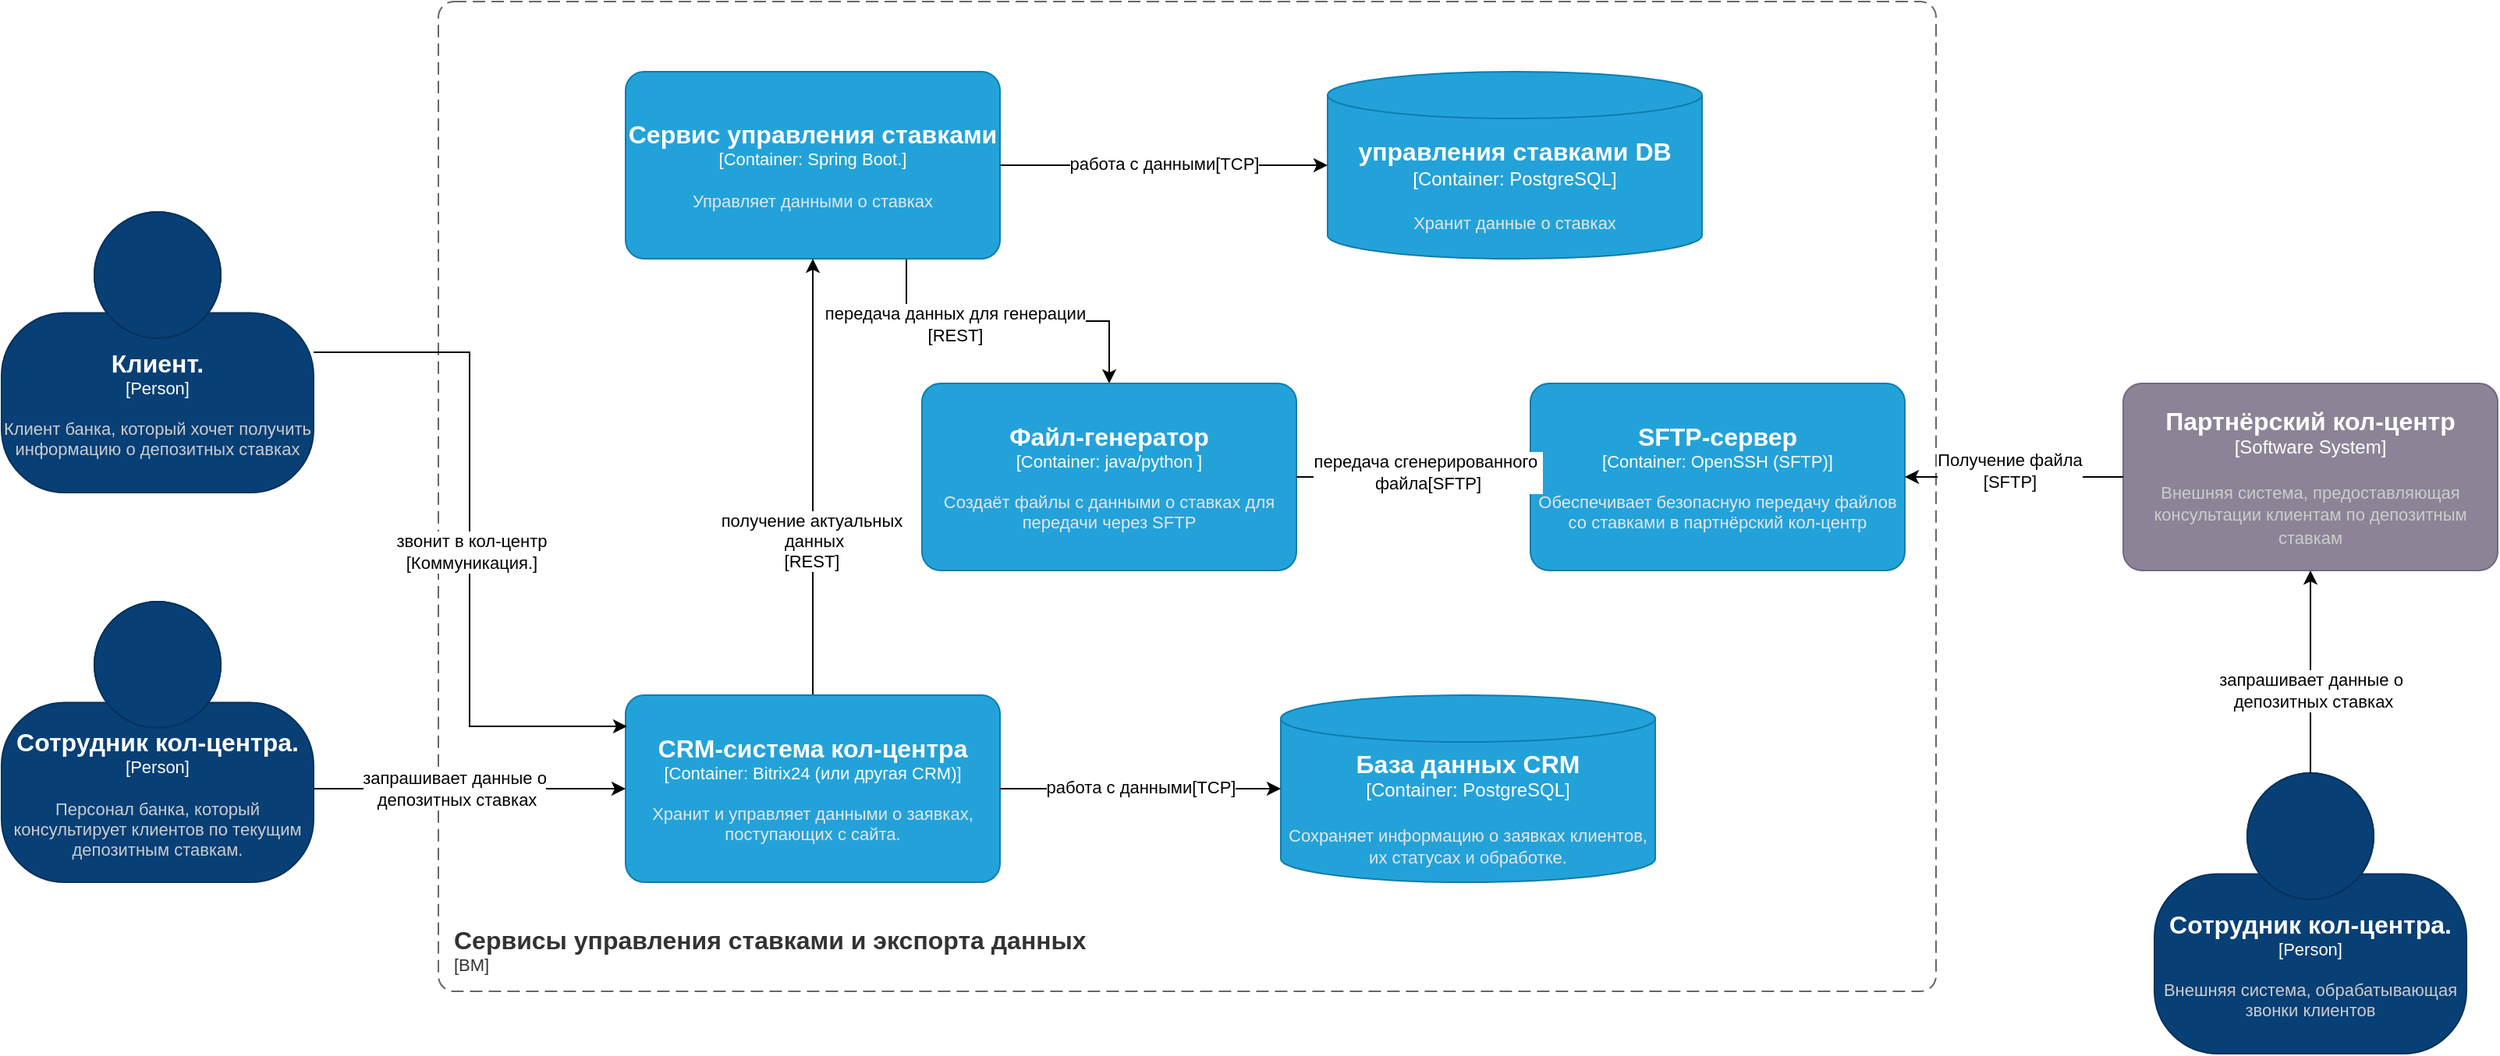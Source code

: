 <mxfile version="24.7.17">
  <diagram name="Страница — 1" id="Fc9lJ4WwUG2tTuxpPRcn">
    <mxGraphModel dx="1418" dy="828" grid="1" gridSize="10" guides="1" tooltips="1" connect="1" arrows="1" fold="1" page="1" pageScale="1" pageWidth="1654" pageHeight="1169" math="0" shadow="0">
      <root>
        <mxCell id="0" />
        <mxCell id="1" parent="0" />
        <mxCell id="XtzKmOffJc4cOsr6fIoQ-16" style="edgeStyle=orthogonalEdgeStyle;rounded=0;orthogonalLoop=1;jettySize=auto;html=1;" parent="1" source="XOIV0Sq1WjrVodkZkcDD-1" target="XOIV0Sq1WjrVodkZkcDD-4" edge="1">
          <mxGeometry relative="1" as="geometry">
            <Array as="points">
              <mxPoint x="620" y="360" />
              <mxPoint x="750" y="360" />
            </Array>
          </mxGeometry>
        </mxCell>
        <mxCell id="SYQc9t1RS5rw3B6U6NPD-1" value="передача данных для генерации&lt;div&gt;[REST]&lt;/div&gt;" style="edgeLabel;html=1;align=center;verticalAlign=middle;resizable=0;points=[];" vertex="1" connectable="0" parent="XtzKmOffJc4cOsr6fIoQ-16">
          <mxGeometry x="-0.324" y="-2" relative="1" as="geometry">
            <mxPoint as="offset" />
          </mxGeometry>
        </mxCell>
        <object placeholders="1" c4Name="Сервис управления ставками" c4Type="Container" c4Technology="Spring Boot." c4Description="Управляет данными о ставках" label="&lt;font style=&quot;font-size: 16px&quot;&gt;&lt;b&gt;%c4Name%&lt;/b&gt;&lt;/font&gt;&lt;div&gt;[%c4Type%: %c4Technology%]&lt;/div&gt;&lt;br&gt;&lt;div&gt;&lt;font style=&quot;font-size: 11px&quot;&gt;&lt;font color=&quot;#E6E6E6&quot;&gt;%c4Description%&lt;/font&gt;&lt;/div&gt;" id="XOIV0Sq1WjrVodkZkcDD-1">
          <mxCell style="rounded=1;whiteSpace=wrap;html=1;fontSize=11;labelBackgroundColor=none;fillColor=#23A2D9;fontColor=#ffffff;align=center;arcSize=10;strokeColor=#0E7DAD;metaEdit=1;resizable=0;points=[[0.25,0,0],[0.5,0,0],[0.75,0,0],[1,0.25,0],[1,0.5,0],[1,0.75,0],[0.75,1,0],[0.5,1,0],[0.25,1,0],[0,0.75,0],[0,0.5,0],[0,0.25,0]];" parent="1" vertex="1">
            <mxGeometry x="440" y="200" width="240" height="120" as="geometry" />
          </mxCell>
        </object>
        <object placeholders="1" c4Name="управления ставками DB" c4Type="Container" c4Technology="PostgreSQL" c4Description="Хранит данные о ставках" label="&lt;font style=&quot;font-size: 16px&quot;&gt;&lt;b&gt;%c4Name%&lt;/b&gt;&lt;/font&gt;&lt;div&gt;[%c4Type%:&amp;nbsp;%c4Technology%]&lt;/div&gt;&lt;br&gt;&lt;div&gt;&lt;font style=&quot;font-size: 11px&quot;&gt;&lt;font color=&quot;#E6E6E6&quot;&gt;%c4Description%&lt;/font&gt;&lt;/div&gt;" id="XOIV0Sq1WjrVodkZkcDD-2">
          <mxCell style="shape=cylinder3;size=15;whiteSpace=wrap;html=1;boundedLbl=1;rounded=0;labelBackgroundColor=none;fillColor=#23A2D9;fontSize=12;fontColor=#ffffff;align=center;strokeColor=#0E7DAD;metaEdit=1;points=[[0.5,0,0],[1,0.25,0],[1,0.5,0],[1,0.75,0],[0.5,1,0],[0,0.75,0],[0,0.5,0],[0,0.25,0]];resizable=0;" parent="1" vertex="1">
            <mxGeometry x="890" y="200" width="240" height="120" as="geometry" />
          </mxCell>
        </object>
        <object placeholders="1" c4Name="Файл-генератор" c4Type="Container" c4Technology="java/python " c4Description="Создаёт файлы с данными о ставках для передачи через SFTP" label="&lt;font style=&quot;font-size: 16px&quot;&gt;&lt;b&gt;%c4Name%&lt;/b&gt;&lt;/font&gt;&lt;div&gt;[%c4Type%: %c4Technology%]&lt;/div&gt;&lt;br&gt;&lt;div&gt;&lt;font style=&quot;font-size: 11px&quot;&gt;&lt;font color=&quot;#E6E6E6&quot;&gt;%c4Description%&lt;/font&gt;&lt;/div&gt;" id="XOIV0Sq1WjrVodkZkcDD-4">
          <mxCell style="rounded=1;whiteSpace=wrap;html=1;fontSize=11;labelBackgroundColor=none;fillColor=#23A2D9;fontColor=#ffffff;align=center;arcSize=10;strokeColor=#0E7DAD;metaEdit=1;resizable=0;points=[[0.25,0,0],[0.5,0,0],[0.75,0,0],[1,0.25,0],[1,0.5,0],[1,0.75,0],[0.75,1,0],[0.5,1,0],[0.25,1,0],[0,0.75,0],[0,0.5,0],[0,0.25,0]];" parent="1" vertex="1">
            <mxGeometry x="630" y="400" width="240" height="120" as="geometry" />
          </mxCell>
        </object>
        <object placeholders="1" c4Name="SFTP-сервер" c4Type="Container" c4Technology="OpenSSH (SFTP)" c4Description="Обеспечивает безопасную передачу файлов со ставками в партнёрский кол-центр" label="&lt;font style=&quot;font-size: 16px&quot;&gt;&lt;b&gt;%c4Name%&lt;/b&gt;&lt;/font&gt;&lt;div&gt;[%c4Type%: %c4Technology%]&lt;/div&gt;&lt;br&gt;&lt;div&gt;&lt;font style=&quot;font-size: 11px&quot;&gt;&lt;font color=&quot;#E6E6E6&quot;&gt;%c4Description%&lt;/font&gt;&lt;/div&gt;" id="XOIV0Sq1WjrVodkZkcDD-5">
          <mxCell style="rounded=1;whiteSpace=wrap;html=1;fontSize=11;labelBackgroundColor=none;fillColor=#23A2D9;fontColor=#ffffff;align=center;arcSize=10;strokeColor=#0E7DAD;metaEdit=1;resizable=0;points=[[0.25,0,0],[0.5,0,0],[0.75,0,0],[1,0.25,0],[1,0.5,0],[1,0.75,0],[0.75,1,0],[0.5,1,0],[0.25,1,0],[0,0.75,0],[0,0.5,0],[0,0.25,0]];" parent="1" vertex="1">
            <mxGeometry x="1020" y="400" width="240" height="120" as="geometry" />
          </mxCell>
        </object>
        <mxCell id="XtzKmOffJc4cOsr6fIoQ-15" style="edgeStyle=orthogonalEdgeStyle;rounded=0;orthogonalLoop=1;jettySize=auto;html=1;" parent="1" source="XtzKmOffJc4cOsr6fIoQ-1" edge="1">
          <mxGeometry relative="1" as="geometry">
            <mxPoint x="560" y="320" as="targetPoint" />
          </mxGeometry>
        </mxCell>
        <mxCell id="XtzKmOffJc4cOsr6fIoQ-21" value="получение актуальных&lt;div&gt;&amp;nbsp;данных&lt;br&gt;&lt;div&gt;&lt;div&gt;[REST]&lt;/div&gt;&lt;/div&gt;&lt;/div&gt;" style="edgeLabel;html=1;align=center;verticalAlign=middle;resizable=0;points=[];" parent="XtzKmOffJc4cOsr6fIoQ-15" vertex="1" connectable="0">
          <mxGeometry x="-0.294" y="1" relative="1" as="geometry">
            <mxPoint as="offset" />
          </mxGeometry>
        </mxCell>
        <object placeholders="1" c4Name="CRM-система кол-центра" c4Type="Container" c4Technology="Bitrix24 (или другая CRM)" c4Description="Хранит и управляет данными о заявках, поступающих с сайта." label="&lt;font style=&quot;font-size: 16px&quot;&gt;&lt;b&gt;%c4Name%&lt;/b&gt;&lt;/font&gt;&lt;div&gt;[%c4Type%: %c4Technology%]&lt;/div&gt;&lt;br&gt;&lt;div&gt;&lt;font style=&quot;font-size: 11px&quot;&gt;&lt;font color=&quot;#E6E6E6&quot;&gt;%c4Description%&lt;/font&gt;&lt;/div&gt;" id="XtzKmOffJc4cOsr6fIoQ-1">
          <mxCell style="rounded=1;whiteSpace=wrap;html=1;fontSize=11;labelBackgroundColor=none;fillColor=#23A2D9;fontColor=#ffffff;align=center;arcSize=10;strokeColor=#0E7DAD;metaEdit=1;resizable=0;points=[[0.25,0,0],[0.5,0,0],[0.75,0,0],[1,0.25,0],[1,0.5,0],[1,0.75,0],[0.75,1,0],[0.5,1,0],[0.25,1,0],[0,0.75,0],[0,0.5,0],[0,0.25,0]];" parent="1" vertex="1">
            <mxGeometry x="440" y="600" width="240" height="120" as="geometry" />
          </mxCell>
        </object>
        <object placeholders="1" c4Name="База данных CRM" c4Type="Container" c4Technology="PostgreSQL" c4Description="Сохраняет информацию о заявках клиентов, их статусах и обработке." label="&lt;font style=&quot;font-size: 16px&quot;&gt;&lt;b&gt;%c4Name%&lt;/b&gt;&lt;/font&gt;&lt;div&gt;[%c4Type%:&amp;nbsp;%c4Technology%]&lt;/div&gt;&lt;br&gt;&lt;div&gt;&lt;font style=&quot;font-size: 11px&quot;&gt;&lt;font color=&quot;#E6E6E6&quot;&gt;%c4Description%&lt;/font&gt;&lt;/div&gt;" id="XtzKmOffJc4cOsr6fIoQ-2">
          <mxCell style="shape=cylinder3;size=15;whiteSpace=wrap;html=1;boundedLbl=1;rounded=0;labelBackgroundColor=none;fillColor=#23A2D9;fontSize=12;fontColor=#ffffff;align=center;strokeColor=#0E7DAD;metaEdit=1;points=[[0.5,0,0],[1,0.25,0],[1,0.5,0],[1,0.75,0],[0.5,1,0],[0,0.75,0],[0,0.5,0],[0,0.25,0]];resizable=0;" parent="1" vertex="1">
            <mxGeometry x="860" y="600" width="240" height="120" as="geometry" />
          </mxCell>
        </object>
        <mxCell id="XtzKmOffJc4cOsr6fIoQ-3" style="edgeStyle=orthogonalEdgeStyle;rounded=0;orthogonalLoop=1;jettySize=auto;html=1;entryX=0;entryY=0.5;entryDx=0;entryDy=0;entryPerimeter=0;" parent="1" source="XtzKmOffJc4cOsr6fIoQ-1" target="XtzKmOffJc4cOsr6fIoQ-2" edge="1">
          <mxGeometry relative="1" as="geometry" />
        </mxCell>
        <mxCell id="XtzKmOffJc4cOsr6fIoQ-4" value="работа с данными[TCP]" style="edgeLabel;html=1;align=center;verticalAlign=middle;resizable=0;points=[];" parent="XtzKmOffJc4cOsr6fIoQ-3" vertex="1" connectable="0">
          <mxGeometry x="0.002" y="1" relative="1" as="geometry">
            <mxPoint as="offset" />
          </mxGeometry>
        </mxCell>
        <mxCell id="XtzKmOffJc4cOsr6fIoQ-5" style="edgeStyle=orthogonalEdgeStyle;rounded=0;orthogonalLoop=1;jettySize=auto;html=1;exitX=1;exitY=0.5;exitDx=0;exitDy=0;exitPerimeter=0;entryX=0;entryY=0.5;entryDx=0;entryDy=0;entryPerimeter=0;" parent="1" source="XOIV0Sq1WjrVodkZkcDD-1" target="XOIV0Sq1WjrVodkZkcDD-2" edge="1">
          <mxGeometry relative="1" as="geometry">
            <mxPoint x="680" y="260" as="sourcePoint" />
            <mxPoint x="940" y="260" as="targetPoint" />
          </mxGeometry>
        </mxCell>
        <mxCell id="XtzKmOffJc4cOsr6fIoQ-6" value="работа с данными[TCP]" style="edgeLabel;html=1;align=center;verticalAlign=middle;resizable=0;points=[];" parent="XtzKmOffJc4cOsr6fIoQ-5" vertex="1" connectable="0">
          <mxGeometry x="0.002" y="1" relative="1" as="geometry">
            <mxPoint as="offset" />
          </mxGeometry>
        </mxCell>
        <object placeholders="1" c4Name="Партнёрский кол-центр" c4Type="Software System" c4Description="Внешняя система, предоставляющая консультации клиентам по депозитным ставкам" label="&lt;font style=&quot;font-size: 16px&quot;&gt;&lt;b&gt;%c4Name%&lt;/b&gt;&lt;/font&gt;&lt;div&gt;[%c4Type%]&lt;/div&gt;&lt;br&gt;&lt;div&gt;&lt;font style=&quot;font-size: 11px&quot;&gt;&lt;font color=&quot;#cccccc&quot;&gt;%c4Description%&lt;/font&gt;&lt;/div&gt;" id="XtzKmOffJc4cOsr6fIoQ-7">
          <mxCell style="rounded=1;whiteSpace=wrap;html=1;labelBackgroundColor=none;fillColor=#8C8496;fontColor=#ffffff;align=center;arcSize=10;strokeColor=#736782;metaEdit=1;resizable=0;points=[[0.25,0,0],[0.5,0,0],[0.75,0,0],[1,0.25,0],[1,0.5,0],[1,0.75,0],[0.75,1,0],[0.5,1,0],[0.25,1,0],[0,0.75,0],[0,0.5,0],[0,0.25,0]];" parent="1" vertex="1">
            <mxGeometry x="1400" y="400" width="240" height="120" as="geometry" />
          </mxCell>
        </object>
        <object placeholders="1" c4Name="Сервисы управления ставками и экспорта данных" c4Type="ContainerScopeBoundary" c4Application="ВМ" label="&lt;font style=&quot;font-size: 16px&quot;&gt;&lt;b&gt;&lt;div style=&quot;text-align: left&quot;&gt;%c4Name%&lt;/div&gt;&lt;/b&gt;&lt;/font&gt;&lt;div style=&quot;text-align: left&quot;&gt;[%c4Application%]&lt;/div&gt;" id="XtzKmOffJc4cOsr6fIoQ-8">
          <mxCell style="rounded=1;fontSize=11;whiteSpace=wrap;html=1;dashed=1;arcSize=20;fillColor=none;strokeColor=#666666;fontColor=#333333;labelBackgroundColor=none;align=left;verticalAlign=bottom;labelBorderColor=none;spacingTop=0;spacing=10;dashPattern=8 4;metaEdit=1;rotatable=0;perimeter=rectanglePerimeter;noLabel=0;labelPadding=0;allowArrows=0;connectable=0;expand=0;recursiveResize=0;editable=1;pointerEvents=0;absoluteArcSize=1;points=[[0.25,0,0],[0.5,0,0],[0.75,0,0],[1,0.25,0],[1,0.5,0],[1,0.75,0],[0.75,1,0],[0.5,1,0],[0.25,1,0],[0,0.75,0],[0,0.5,0],[0,0.25,0]];" parent="1" vertex="1">
            <mxGeometry x="320" y="155" width="960" height="635" as="geometry" />
          </mxCell>
        </object>
        <mxCell id="XtzKmOffJc4cOsr6fIoQ-9" style="edgeStyle=orthogonalEdgeStyle;rounded=0;orthogonalLoop=1;jettySize=auto;html=1;entryX=0;entryY=0.5;entryDx=0;entryDy=0;entryPerimeter=0;" parent="1" source="XOIV0Sq1WjrVodkZkcDD-4" target="XOIV0Sq1WjrVodkZkcDD-5" edge="1">
          <mxGeometry relative="1" as="geometry" />
        </mxCell>
        <mxCell id="XtzKmOffJc4cOsr6fIoQ-24" value="передача сгенерированного&amp;nbsp;&lt;div&gt;файла[SFTP]&lt;/div&gt;" style="edgeLabel;html=1;align=center;verticalAlign=middle;resizable=0;points=[];" parent="XtzKmOffJc4cOsr6fIoQ-9" vertex="1" connectable="0">
          <mxGeometry x="0.123" y="3" relative="1" as="geometry">
            <mxPoint as="offset" />
          </mxGeometry>
        </mxCell>
        <object placeholders="1" c4Name="Клиент." c4Type="Person" c4Description="Клиент банка, который хочет получить информацию о депозитных ставках" label="&lt;font style=&quot;font-size: 16px&quot;&gt;&lt;b&gt;%c4Name%&lt;/b&gt;&lt;/font&gt;&lt;div&gt;[%c4Type%]&lt;/div&gt;&lt;br&gt;&lt;div&gt;&lt;font style=&quot;font-size: 11px&quot;&gt;&lt;font color=&quot;#cccccc&quot;&gt;%c4Description%&lt;/font&gt;&lt;/div&gt;" id="XtzKmOffJc4cOsr6fIoQ-11">
          <mxCell style="html=1;fontSize=11;dashed=0;whiteSpace=wrap;fillColor=#083F75;strokeColor=#06315C;fontColor=#ffffff;shape=mxgraph.c4.person2;align=center;metaEdit=1;points=[[0.5,0,0],[1,0.5,0],[1,0.75,0],[0.75,1,0],[0.5,1,0],[0.25,1,0],[0,0.75,0],[0,0.5,0]];resizable=0;" parent="1" vertex="1">
            <mxGeometry x="40" y="290" width="200" height="180" as="geometry" />
          </mxCell>
        </object>
        <object placeholders="1" c4Name="Сотрудник кол-центра." c4Type="Person" c4Description="Персонал банка, который консультирует клиентов по текущим депозитным ставкам." label="&lt;font style=&quot;font-size: 16px&quot;&gt;&lt;b&gt;%c4Name%&lt;/b&gt;&lt;/font&gt;&lt;div&gt;[%c4Type%]&lt;/div&gt;&lt;br&gt;&lt;div&gt;&lt;font style=&quot;font-size: 11px&quot;&gt;&lt;font color=&quot;#cccccc&quot;&gt;%c4Description%&lt;/font&gt;&lt;/div&gt;" id="XtzKmOffJc4cOsr6fIoQ-12">
          <mxCell style="html=1;fontSize=11;dashed=0;whiteSpace=wrap;fillColor=#083F75;strokeColor=#06315C;fontColor=#ffffff;shape=mxgraph.c4.person2;align=center;metaEdit=1;points=[[0.5,0,0],[1,0.5,0],[1,0.75,0],[0.75,1,0],[0.5,1,0],[0.25,1,0],[0,0.75,0],[0,0.5,0]];resizable=0;" parent="1" vertex="1">
            <mxGeometry x="40" y="540" width="200" height="180" as="geometry" />
          </mxCell>
        </object>
        <mxCell id="XtzKmOffJc4cOsr6fIoQ-13" style="edgeStyle=orthogonalEdgeStyle;rounded=0;orthogonalLoop=1;jettySize=auto;html=1;" parent="1" source="XtzKmOffJc4cOsr6fIoQ-12" edge="1">
          <mxGeometry relative="1" as="geometry">
            <mxPoint x="440" y="660" as="targetPoint" />
            <Array as="points">
              <mxPoint x="440" y="660" />
            </Array>
          </mxGeometry>
        </mxCell>
        <mxCell id="XtzKmOffJc4cOsr6fIoQ-22" value="запрашивает данные о&lt;div&gt;&amp;nbsp;депозитных ставках&lt;/div&gt;" style="edgeLabel;html=1;align=center;verticalAlign=middle;resizable=0;points=[];" parent="XtzKmOffJc4cOsr6fIoQ-13" vertex="1" connectable="0">
          <mxGeometry x="-0.4" relative="1" as="geometry">
            <mxPoint x="30" as="offset" />
          </mxGeometry>
        </mxCell>
        <mxCell id="XtzKmOffJc4cOsr6fIoQ-14" style="edgeStyle=orthogonalEdgeStyle;rounded=0;orthogonalLoop=1;jettySize=auto;html=1;entryX=0.004;entryY=0.167;entryDx=0;entryDy=0;entryPerimeter=0;" parent="1" source="XtzKmOffJc4cOsr6fIoQ-11" target="XtzKmOffJc4cOsr6fIoQ-1" edge="1">
          <mxGeometry relative="1" as="geometry" />
        </mxCell>
        <mxCell id="XtzKmOffJc4cOsr6fIoQ-19" value="звонит в кол-центр&lt;div&gt;[Коммуникация.]&lt;/div&gt;" style="edgeLabel;html=1;align=center;verticalAlign=middle;resizable=0;points=[];" parent="XtzKmOffJc4cOsr6fIoQ-14" vertex="1" connectable="0">
          <mxGeometry x="0.039" y="2" relative="1" as="geometry">
            <mxPoint x="-1" y="-1" as="offset" />
          </mxGeometry>
        </mxCell>
        <object placeholders="1" c4Name="Сотрудник кол-центра." c4Type="Person" c4Description="Внешняя система, обрабатывающая звонки клиентов" label="&lt;font style=&quot;font-size: 16px&quot;&gt;&lt;b&gt;%c4Name%&lt;/b&gt;&lt;/font&gt;&lt;div&gt;[%c4Type%]&lt;/div&gt;&lt;br&gt;&lt;div&gt;&lt;font style=&quot;font-size: 11px&quot;&gt;&lt;font color=&quot;#cccccc&quot;&gt;%c4Description%&lt;/font&gt;&lt;/div&gt;" id="XtzKmOffJc4cOsr6fIoQ-17">
          <mxCell style="html=1;fontSize=11;dashed=0;whiteSpace=wrap;fillColor=#083F75;strokeColor=#06315C;fontColor=#ffffff;shape=mxgraph.c4.person2;align=center;metaEdit=1;points=[[0.5,0,0],[1,0.5,0],[1,0.75,0],[0.75,1,0],[0.5,1,0],[0.25,1,0],[0,0.75,0],[0,0.5,0]];resizable=0;" parent="1" vertex="1">
            <mxGeometry x="1420" y="650" width="200" height="180" as="geometry" />
          </mxCell>
        </object>
        <mxCell id="XtzKmOffJc4cOsr6fIoQ-18" style="edgeStyle=orthogonalEdgeStyle;rounded=0;orthogonalLoop=1;jettySize=auto;html=1;entryX=0.5;entryY=1;entryDx=0;entryDy=0;entryPerimeter=0;" parent="1" source="XtzKmOffJc4cOsr6fIoQ-17" target="XtzKmOffJc4cOsr6fIoQ-7" edge="1">
          <mxGeometry relative="1" as="geometry" />
        </mxCell>
        <mxCell id="XtzKmOffJc4cOsr6fIoQ-26" value="запрашивает данные о&lt;div&gt;&amp;nbsp;депозитных ставках&lt;/div&gt;" style="edgeLabel;html=1;align=center;verticalAlign=middle;resizable=0;points=[];" parent="XtzKmOffJc4cOsr6fIoQ-18" vertex="1" connectable="0">
          <mxGeometry x="-0.185" relative="1" as="geometry">
            <mxPoint as="offset" />
          </mxGeometry>
        </mxCell>
        <mxCell id="XtzKmOffJc4cOsr6fIoQ-23" style="edgeStyle=orthogonalEdgeStyle;rounded=0;orthogonalLoop=1;jettySize=auto;html=1;entryX=1;entryY=0.5;entryDx=0;entryDy=0;entryPerimeter=0;" parent="1" source="XtzKmOffJc4cOsr6fIoQ-7" target="XOIV0Sq1WjrVodkZkcDD-5" edge="1">
          <mxGeometry relative="1" as="geometry" />
        </mxCell>
        <mxCell id="XtzKmOffJc4cOsr6fIoQ-25" value="Получение файла&lt;div&gt;[SFTP]&lt;/div&gt;" style="edgeLabel;html=1;align=center;verticalAlign=middle;resizable=0;points=[];" parent="XtzKmOffJc4cOsr6fIoQ-23" vertex="1" connectable="0">
          <mxGeometry x="0.043" y="-4" relative="1" as="geometry">
            <mxPoint as="offset" />
          </mxGeometry>
        </mxCell>
      </root>
    </mxGraphModel>
  </diagram>
</mxfile>
